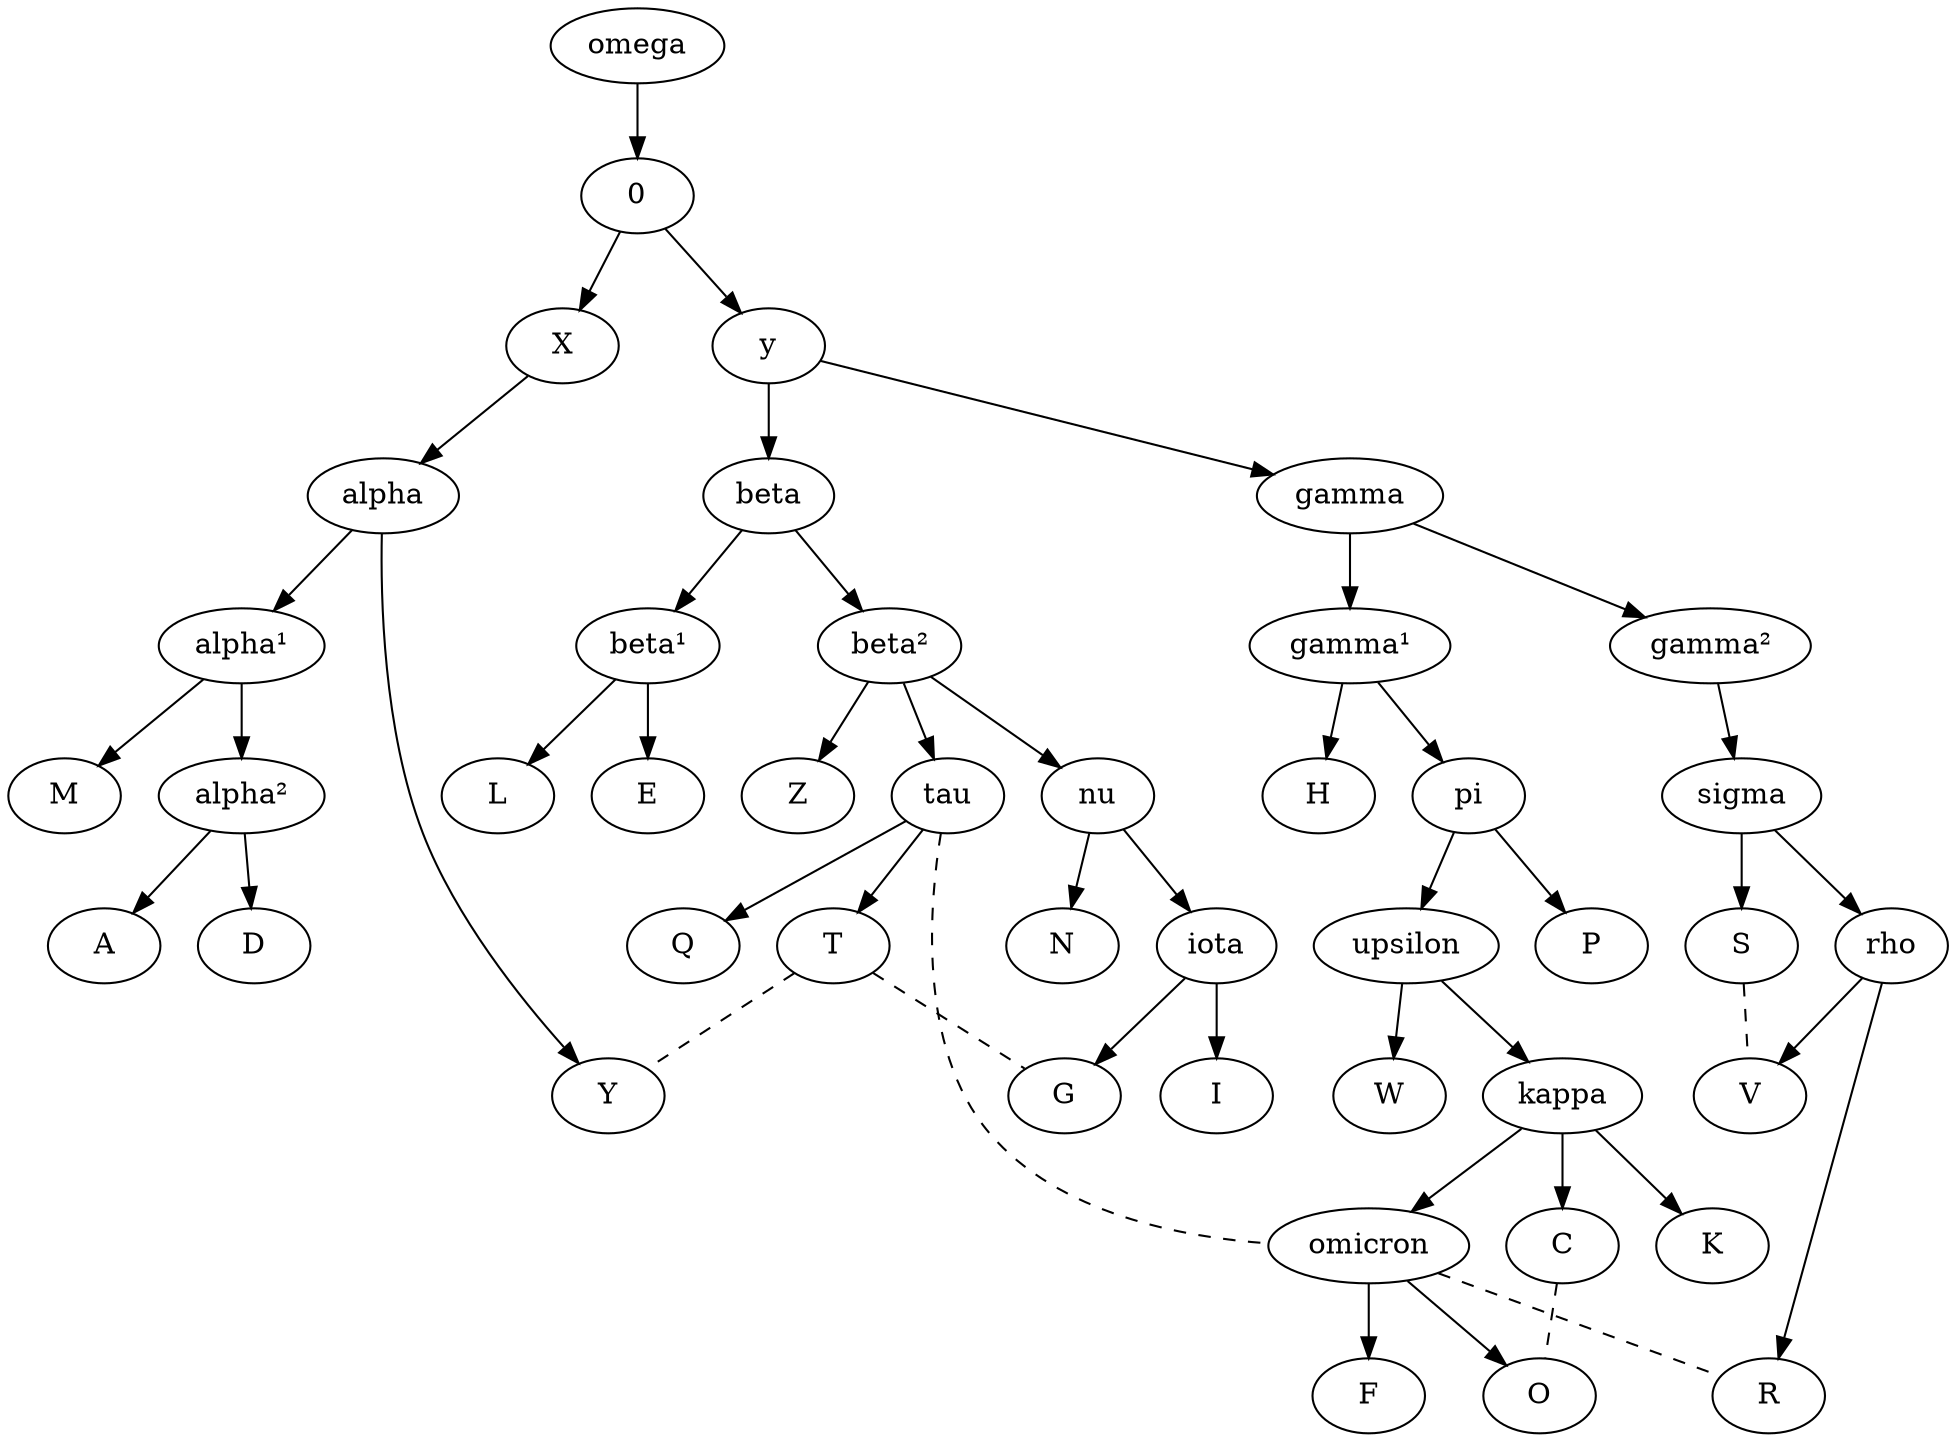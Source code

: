 # Place the cursor inside "graph" to get some refactoring options

digraph {

    # To refactor nodes, place the cursor left to a node name
    omega -> 0;
    0 -> X;
    0 -> y;
    X -> alpha;
    alpha -> Y;
    alpha -> alpha¹;
    alpha¹ -> M;
    alpha¹ -> alpha²;
    alpha² -> A;
    alpha² -> D;

    y -> beta;
    y -> gamma;
    beta -> beta¹;
    beta -> beta²;
    beta¹ -> E;
    beta¹ -> L;
    beta² -> nu;
    nu -> N;
    nu -> iota;
    iota -> I;
    iota -> G;
    beta² -> Z;
    beta² -> tau;
    tau -> omicron [dir=none, style="dashed"];
    tau-> T;
    tau -> Q;
    T -> G [dir=none, style="dashed"];
    T -> Y [dir=none, style="dashed"];

    gamma -> gamma¹;
    gamma -> gamma²;
    gamma¹ -> H;
    gamma¹ -> pi;
    pi -> P;
    pi -> upsilon;
    upsilon ->W;
    upsilon -> kappa;
    kappa -> K;
    kappa -> C;
    C -> O [dir=none, style="dashed"];
    kappa -> omicron;
    omicron -> R [dir=none, style="dashed"];

    omicron -> O;
    omicron -> F;

    gamma² -> sigma;
    sigma -> S;
    S -> V [dir=none, style="dashed"];
    sigma -> rho;
    rho -> R;
    rho -> V;




}
